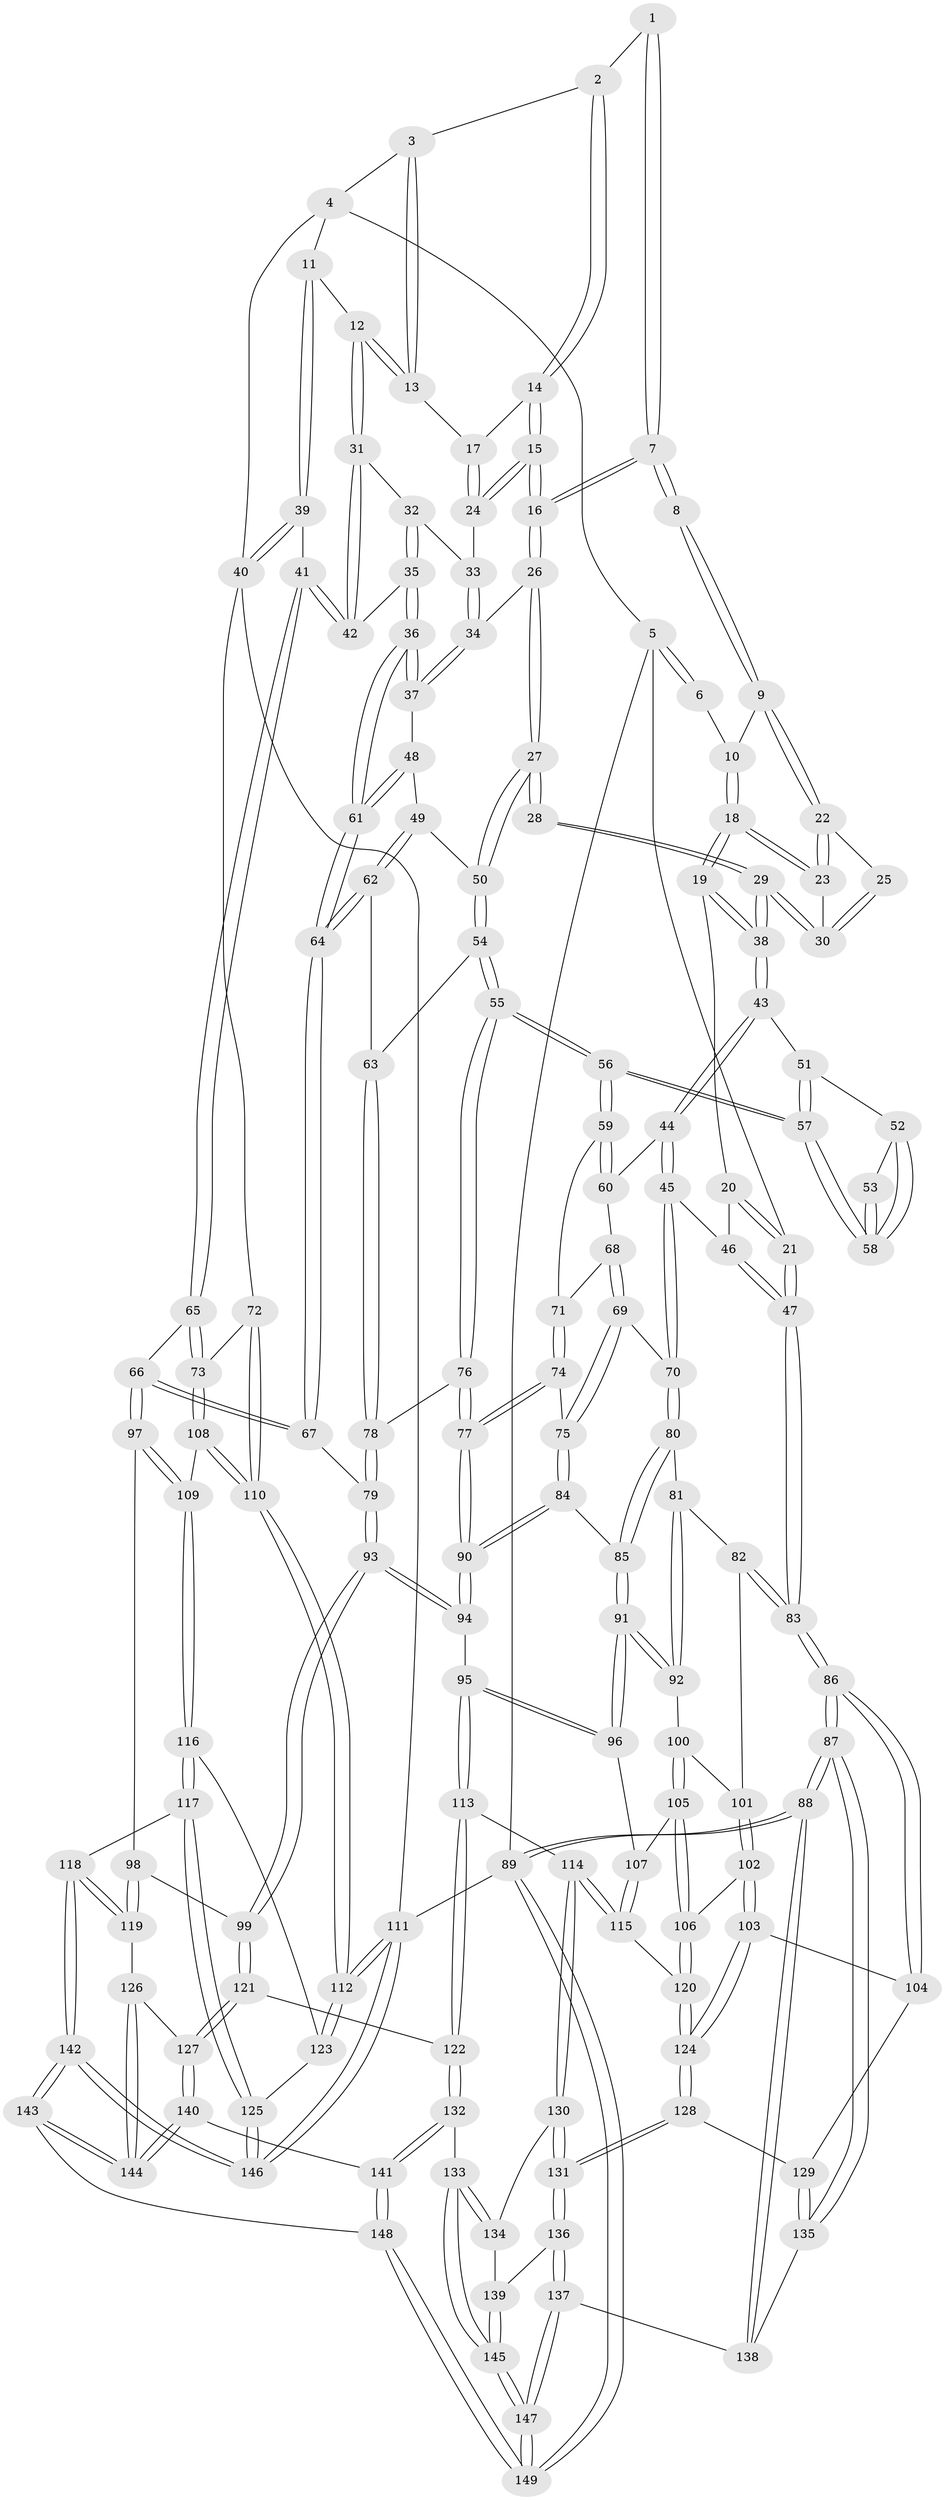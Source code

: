 // coarse degree distribution, {5: 0.33653846153846156, 8: 0.009615384615384616, 2: 0.028846153846153848, 3: 0.08653846153846154, 7: 0.038461538461538464, 4: 0.3557692307692308, 6: 0.14423076923076922}
// Generated by graph-tools (version 1.1) at 2025/21/03/04/25 18:21:41]
// undirected, 149 vertices, 369 edges
graph export_dot {
graph [start="1"]
  node [color=gray90,style=filled];
  1 [pos="+0.4477714876563373+0"];
  2 [pos="+0.6629988546674689+0"];
  3 [pos="+0.7391014301721167+0"];
  4 [pos="+0.8721410343852448+0"];
  5 [pos="+0+0"];
  6 [pos="+0.2459282774977838+0"];
  7 [pos="+0.4460201622470437+0.0990549258783909"];
  8 [pos="+0.3863794706875288+0.0936364156734773"];
  9 [pos="+0.32677833405029094+0.043239878561521686"];
  10 [pos="+0.29346700577651025+0.0047723206581183324"];
  11 [pos="+0.9169723814548266+0.14127833700541997"];
  12 [pos="+0.8173241444242797+0.15831608233617353"];
  13 [pos="+0.7835622795160643+0.11440248216545713"];
  14 [pos="+0.6280781255598115+0"];
  15 [pos="+0.518812529496232+0.14982752011622963"];
  16 [pos="+0.49783370079009487+0.1622018539312734"];
  17 [pos="+0.6800433311698894+0.1021099532808977"];
  18 [pos="+0.23439305185082826+0.16304898897078993"];
  19 [pos="+0.20807511115856336+0.17716964962705106"];
  20 [pos="+0.19919377390993737+0.17171939514214513"];
  21 [pos="+0+0"];
  22 [pos="+0.303341822697709+0.1334001515344009"];
  23 [pos="+0.26282977919899764+0.1610766503239435"];
  24 [pos="+0.6454654484743095+0.15399725154170882"];
  25 [pos="+0.3745734056281812+0.10212781404143766"];
  26 [pos="+0.4943075356010076+0.1787027395972096"];
  27 [pos="+0.46305474027729+0.234016812265257"];
  28 [pos="+0.43310952212391757+0.2392183694356946"];
  29 [pos="+0.3943952559063408+0.22785930701634333"];
  30 [pos="+0.33899414207464285+0.18893549550529706"];
  31 [pos="+0.7989267270866758+0.18774101122952896"];
  32 [pos="+0.6771806004552741+0.17255633500734216"];
  33 [pos="+0.6508680169236223+0.1615966488680555"];
  34 [pos="+0.6529237336131692+0.27406904621001027"];
  35 [pos="+0.7302457665947962+0.3027347438497679"];
  36 [pos="+0.694266555950692+0.31244607029482246"];
  37 [pos="+0.6662117805119159+0.29344056711018035"];
  38 [pos="+0.21937899170352498+0.28035464626616435"];
  39 [pos="+1+0.19563611420106702"];
  40 [pos="+1+0.23998777563735785"];
  41 [pos="+0.8128693560908308+0.3394638345361351"];
  42 [pos="+0.7652463605738006+0.29664786459194326"];
  43 [pos="+0.21845633923143545+0.28794382054265666"];
  44 [pos="+0.2037703554372741+0.3164479151949232"];
  45 [pos="+0.15693709106798673+0.35696665818269535"];
  46 [pos="+0.06900297387022056+0.26401439507422275"];
  47 [pos="+0+0"];
  48 [pos="+0.5111771282492075+0.32210002006827276"];
  49 [pos="+0.498964788160909+0.3149860770753296"];
  50 [pos="+0.4884842584899357+0.3063656231178586"];
  51 [pos="+0.2709968051383201+0.3000613540540377"];
  52 [pos="+0.2981643000047609+0.3047023520698549"];
  53 [pos="+0.42374621351026287+0.24846920971701772"];
  54 [pos="+0.41524974071134546+0.40159972830370544"];
  55 [pos="+0.375137625770862+0.41401525631786495"];
  56 [pos="+0.36049285855971014+0.40275667497963347"];
  57 [pos="+0.35971220970856294+0.39456166435599865"];
  58 [pos="+0.3576110498739766+0.3387263504555002"];
  59 [pos="+0.3301847166151489+0.4023030819138195"];
  60 [pos="+0.2909127769373388+0.3868179608234253"];
  61 [pos="+0.620277124823708+0.4636505605079047"];
  62 [pos="+0.49159623130948565+0.4121934908978415"];
  63 [pos="+0.4599496264795796+0.4350925155822852"];
  64 [pos="+0.6201213980084758+0.4749335664910972"];
  65 [pos="+0.8575862084232754+0.42547943142505545"];
  66 [pos="+0.6956046480057714+0.5513164613830808"];
  67 [pos="+0.6213689747650515+0.4902837265093399"];
  68 [pos="+0.2709023085680911+0.4213735983130676"];
  69 [pos="+0.23800445148032562+0.45193944736236386"];
  70 [pos="+0.14784294942163648+0.37455304716891985"];
  71 [pos="+0.29135714459666984+0.44712017630992534"];
  72 [pos="+1+0.48331429008705523"];
  73 [pos="+1+0.48469476302661507"];
  74 [pos="+0.27683551221716574+0.4717436855637884"];
  75 [pos="+0.25407337440364747+0.4768985303866826"];
  76 [pos="+0.372154409253149+0.46838173688675516"];
  77 [pos="+0.3639873166660693+0.5027883046166569"];
  78 [pos="+0.4813592813883897+0.4750015147006139"];
  79 [pos="+0.5250600756769201+0.5246609912589244"];
  80 [pos="+0.11855035598978993+0.4012315805407415"];
  81 [pos="+0.10004597461507256+0.4135494719385489"];
  82 [pos="+0+0.46107741655321854"];
  83 [pos="+0+0.43577229780926546"];
  84 [pos="+0.24848345353627854+0.493942231966264"];
  85 [pos="+0.22841605164618117+0.5334956298506331"];
  86 [pos="+0+0.783701815985472"];
  87 [pos="+0+0.8786802253818141"];
  88 [pos="+0+1"];
  89 [pos="+0+1"];
  90 [pos="+0.37233126489442864+0.5523700461113782"];
  91 [pos="+0.21783788284110037+0.5948595209624322"];
  92 [pos="+0.19050796130405695+0.5864484555349392"];
  93 [pos="+0.39801658642133997+0.6474958996229938"];
  94 [pos="+0.39569705511411235+0.6469532087266352"];
  95 [pos="+0.3564806422646432+0.6564259336071722"];
  96 [pos="+0.25271013981967183+0.6358188345808343"];
  97 [pos="+0.7114311270447289+0.6147263318632858"];
  98 [pos="+0.6359243008381343+0.6516516696689114"];
  99 [pos="+0.45926989997830237+0.7133529674052436"];
  100 [pos="+0.10706746199986243+0.590150424704121"];
  101 [pos="+0.07344869376075576+0.5841537381418975"];
  102 [pos="+0.03355227749933358+0.732730380719767"];
  103 [pos="+0.030793839266550677+0.7347069646135362"];
  104 [pos="+0.0046839826804100735+0.7428407602386974"];
  105 [pos="+0.1284756636937724+0.7090681102621618"];
  106 [pos="+0.11220649694395174+0.7214543003674114"];
  107 [pos="+0.21820053042129461+0.6706950318944814"];
  108 [pos="+0.792149989744933+0.6670198535894798"];
  109 [pos="+0.7603475931677098+0.6755101964680221"];
  110 [pos="+1+0.7953720883885325"];
  111 [pos="+1+1"];
  112 [pos="+1+0.9190646188213671"];
  113 [pos="+0.28422688412451497+0.8130023718960316"];
  114 [pos="+0.22534753618035747+0.8179936568704924"];
  115 [pos="+0.19941617241812704+0.8000919483900002"];
  116 [pos="+0.759179804205259+0.697254947719617"];
  117 [pos="+0.629292856286465+0.8264011731142871"];
  118 [pos="+0.607232232178955+0.8356883830807752"];
  119 [pos="+0.5734485609333702+0.8254659123261971"];
  120 [pos="+0.17472177813222667+0.7998321358879366"];
  121 [pos="+0.46868447643057953+0.7396773794689881"];
  122 [pos="+0.3148842612011764+0.8625174406098608"];
  123 [pos="+0.7812242328202281+0.7372557610672427"];
  124 [pos="+0.12410303611197651+0.8376941200696082"];
  125 [pos="+0.825076711687139+0.9349212348890638"];
  126 [pos="+0.5345715164249529+0.8174225096143896"];
  127 [pos="+0.5012617684513205+0.8062189811611892"];
  128 [pos="+0.11972842839983973+0.8580142692868996"];
  129 [pos="+0.06723769158827107+0.8621629011835675"];
  130 [pos="+0.2108574534452407+0.8653267743589045"];
  131 [pos="+0.12593363273533106+0.8732874317482958"];
  132 [pos="+0.32910655877634026+0.9038556328755215"];
  133 [pos="+0.26386440508628284+0.9323159386542915"];
  134 [pos="+0.21283266047483415+0.8835867058524928"];
  135 [pos="+0.025203752902619805+0.9029711612347788"];
  136 [pos="+0.12756128591902602+0.8970754613387876"];
  137 [pos="+0.10409521903470564+0.9561384583164837"];
  138 [pos="+0.09694746412031692+0.9535104726292635"];
  139 [pos="+0.18514393455662004+0.9082314204740122"];
  140 [pos="+0.45111163783968783+0.8848575359743073"];
  141 [pos="+0.35569224954158474+0.9183000086343863"];
  142 [pos="+0.6952019547891417+1"];
  143 [pos="+0.5778530018263018+1"];
  144 [pos="+0.5633694166992557+1"];
  145 [pos="+0.20209265931231762+1"];
  146 [pos="+1+1"];
  147 [pos="+0.1722251368802211+1"];
  148 [pos="+0.3747310649346577+1"];
  149 [pos="+0.17779146638650214+1"];
  1 -- 2;
  1 -- 7;
  1 -- 7;
  2 -- 3;
  2 -- 14;
  2 -- 14;
  3 -- 4;
  3 -- 13;
  3 -- 13;
  4 -- 5;
  4 -- 11;
  4 -- 40;
  5 -- 6;
  5 -- 6;
  5 -- 21;
  5 -- 89;
  6 -- 10;
  7 -- 8;
  7 -- 8;
  7 -- 16;
  7 -- 16;
  8 -- 9;
  8 -- 9;
  9 -- 10;
  9 -- 22;
  9 -- 22;
  10 -- 18;
  10 -- 18;
  11 -- 12;
  11 -- 39;
  11 -- 39;
  12 -- 13;
  12 -- 13;
  12 -- 31;
  12 -- 31;
  13 -- 17;
  14 -- 15;
  14 -- 15;
  14 -- 17;
  15 -- 16;
  15 -- 16;
  15 -- 24;
  15 -- 24;
  16 -- 26;
  16 -- 26;
  17 -- 24;
  17 -- 24;
  18 -- 19;
  18 -- 19;
  18 -- 23;
  18 -- 23;
  19 -- 20;
  19 -- 38;
  19 -- 38;
  20 -- 21;
  20 -- 21;
  20 -- 46;
  21 -- 47;
  21 -- 47;
  22 -- 23;
  22 -- 23;
  22 -- 25;
  23 -- 30;
  24 -- 33;
  25 -- 30;
  25 -- 30;
  26 -- 27;
  26 -- 27;
  26 -- 34;
  27 -- 28;
  27 -- 28;
  27 -- 50;
  27 -- 50;
  28 -- 29;
  28 -- 29;
  29 -- 30;
  29 -- 30;
  29 -- 38;
  29 -- 38;
  31 -- 32;
  31 -- 42;
  31 -- 42;
  32 -- 33;
  32 -- 35;
  32 -- 35;
  33 -- 34;
  33 -- 34;
  34 -- 37;
  34 -- 37;
  35 -- 36;
  35 -- 36;
  35 -- 42;
  36 -- 37;
  36 -- 37;
  36 -- 61;
  36 -- 61;
  37 -- 48;
  38 -- 43;
  38 -- 43;
  39 -- 40;
  39 -- 40;
  39 -- 41;
  40 -- 72;
  40 -- 111;
  41 -- 42;
  41 -- 42;
  41 -- 65;
  41 -- 65;
  43 -- 44;
  43 -- 44;
  43 -- 51;
  44 -- 45;
  44 -- 45;
  44 -- 60;
  45 -- 46;
  45 -- 70;
  45 -- 70;
  46 -- 47;
  46 -- 47;
  47 -- 83;
  47 -- 83;
  48 -- 49;
  48 -- 61;
  48 -- 61;
  49 -- 50;
  49 -- 62;
  49 -- 62;
  50 -- 54;
  50 -- 54;
  51 -- 52;
  51 -- 57;
  51 -- 57;
  52 -- 53;
  52 -- 58;
  52 -- 58;
  53 -- 58;
  53 -- 58;
  54 -- 55;
  54 -- 55;
  54 -- 63;
  55 -- 56;
  55 -- 56;
  55 -- 76;
  55 -- 76;
  56 -- 57;
  56 -- 57;
  56 -- 59;
  56 -- 59;
  57 -- 58;
  57 -- 58;
  59 -- 60;
  59 -- 60;
  59 -- 71;
  60 -- 68;
  61 -- 64;
  61 -- 64;
  62 -- 63;
  62 -- 64;
  62 -- 64;
  63 -- 78;
  63 -- 78;
  64 -- 67;
  64 -- 67;
  65 -- 66;
  65 -- 73;
  65 -- 73;
  66 -- 67;
  66 -- 67;
  66 -- 97;
  66 -- 97;
  67 -- 79;
  68 -- 69;
  68 -- 69;
  68 -- 71;
  69 -- 70;
  69 -- 75;
  69 -- 75;
  70 -- 80;
  70 -- 80;
  71 -- 74;
  71 -- 74;
  72 -- 73;
  72 -- 110;
  72 -- 110;
  73 -- 108;
  73 -- 108;
  74 -- 75;
  74 -- 77;
  74 -- 77;
  75 -- 84;
  75 -- 84;
  76 -- 77;
  76 -- 77;
  76 -- 78;
  77 -- 90;
  77 -- 90;
  78 -- 79;
  78 -- 79;
  79 -- 93;
  79 -- 93;
  80 -- 81;
  80 -- 85;
  80 -- 85;
  81 -- 82;
  81 -- 92;
  81 -- 92;
  82 -- 83;
  82 -- 83;
  82 -- 101;
  83 -- 86;
  83 -- 86;
  84 -- 85;
  84 -- 90;
  84 -- 90;
  85 -- 91;
  85 -- 91;
  86 -- 87;
  86 -- 87;
  86 -- 104;
  86 -- 104;
  87 -- 88;
  87 -- 88;
  87 -- 135;
  87 -- 135;
  88 -- 89;
  88 -- 89;
  88 -- 138;
  88 -- 138;
  89 -- 149;
  89 -- 149;
  89 -- 111;
  90 -- 94;
  90 -- 94;
  91 -- 92;
  91 -- 92;
  91 -- 96;
  91 -- 96;
  92 -- 100;
  93 -- 94;
  93 -- 94;
  93 -- 99;
  93 -- 99;
  94 -- 95;
  95 -- 96;
  95 -- 96;
  95 -- 113;
  95 -- 113;
  96 -- 107;
  97 -- 98;
  97 -- 109;
  97 -- 109;
  98 -- 99;
  98 -- 119;
  98 -- 119;
  99 -- 121;
  99 -- 121;
  100 -- 101;
  100 -- 105;
  100 -- 105;
  101 -- 102;
  101 -- 102;
  102 -- 103;
  102 -- 103;
  102 -- 106;
  103 -- 104;
  103 -- 124;
  103 -- 124;
  104 -- 129;
  105 -- 106;
  105 -- 106;
  105 -- 107;
  106 -- 120;
  106 -- 120;
  107 -- 115;
  107 -- 115;
  108 -- 109;
  108 -- 110;
  108 -- 110;
  109 -- 116;
  109 -- 116;
  110 -- 112;
  110 -- 112;
  111 -- 112;
  111 -- 112;
  111 -- 146;
  111 -- 146;
  112 -- 123;
  112 -- 123;
  113 -- 114;
  113 -- 122;
  113 -- 122;
  114 -- 115;
  114 -- 115;
  114 -- 130;
  114 -- 130;
  115 -- 120;
  116 -- 117;
  116 -- 117;
  116 -- 123;
  117 -- 118;
  117 -- 125;
  117 -- 125;
  118 -- 119;
  118 -- 119;
  118 -- 142;
  118 -- 142;
  119 -- 126;
  120 -- 124;
  120 -- 124;
  121 -- 122;
  121 -- 127;
  121 -- 127;
  122 -- 132;
  122 -- 132;
  123 -- 125;
  124 -- 128;
  124 -- 128;
  125 -- 146;
  125 -- 146;
  126 -- 127;
  126 -- 144;
  126 -- 144;
  127 -- 140;
  127 -- 140;
  128 -- 129;
  128 -- 131;
  128 -- 131;
  129 -- 135;
  129 -- 135;
  130 -- 131;
  130 -- 131;
  130 -- 134;
  131 -- 136;
  131 -- 136;
  132 -- 133;
  132 -- 141;
  132 -- 141;
  133 -- 134;
  133 -- 134;
  133 -- 145;
  133 -- 145;
  134 -- 139;
  135 -- 138;
  136 -- 137;
  136 -- 137;
  136 -- 139;
  137 -- 138;
  137 -- 147;
  137 -- 147;
  139 -- 145;
  139 -- 145;
  140 -- 141;
  140 -- 144;
  140 -- 144;
  141 -- 148;
  141 -- 148;
  142 -- 143;
  142 -- 143;
  142 -- 146;
  142 -- 146;
  143 -- 144;
  143 -- 144;
  143 -- 148;
  145 -- 147;
  145 -- 147;
  147 -- 149;
  147 -- 149;
  148 -- 149;
  148 -- 149;
}

